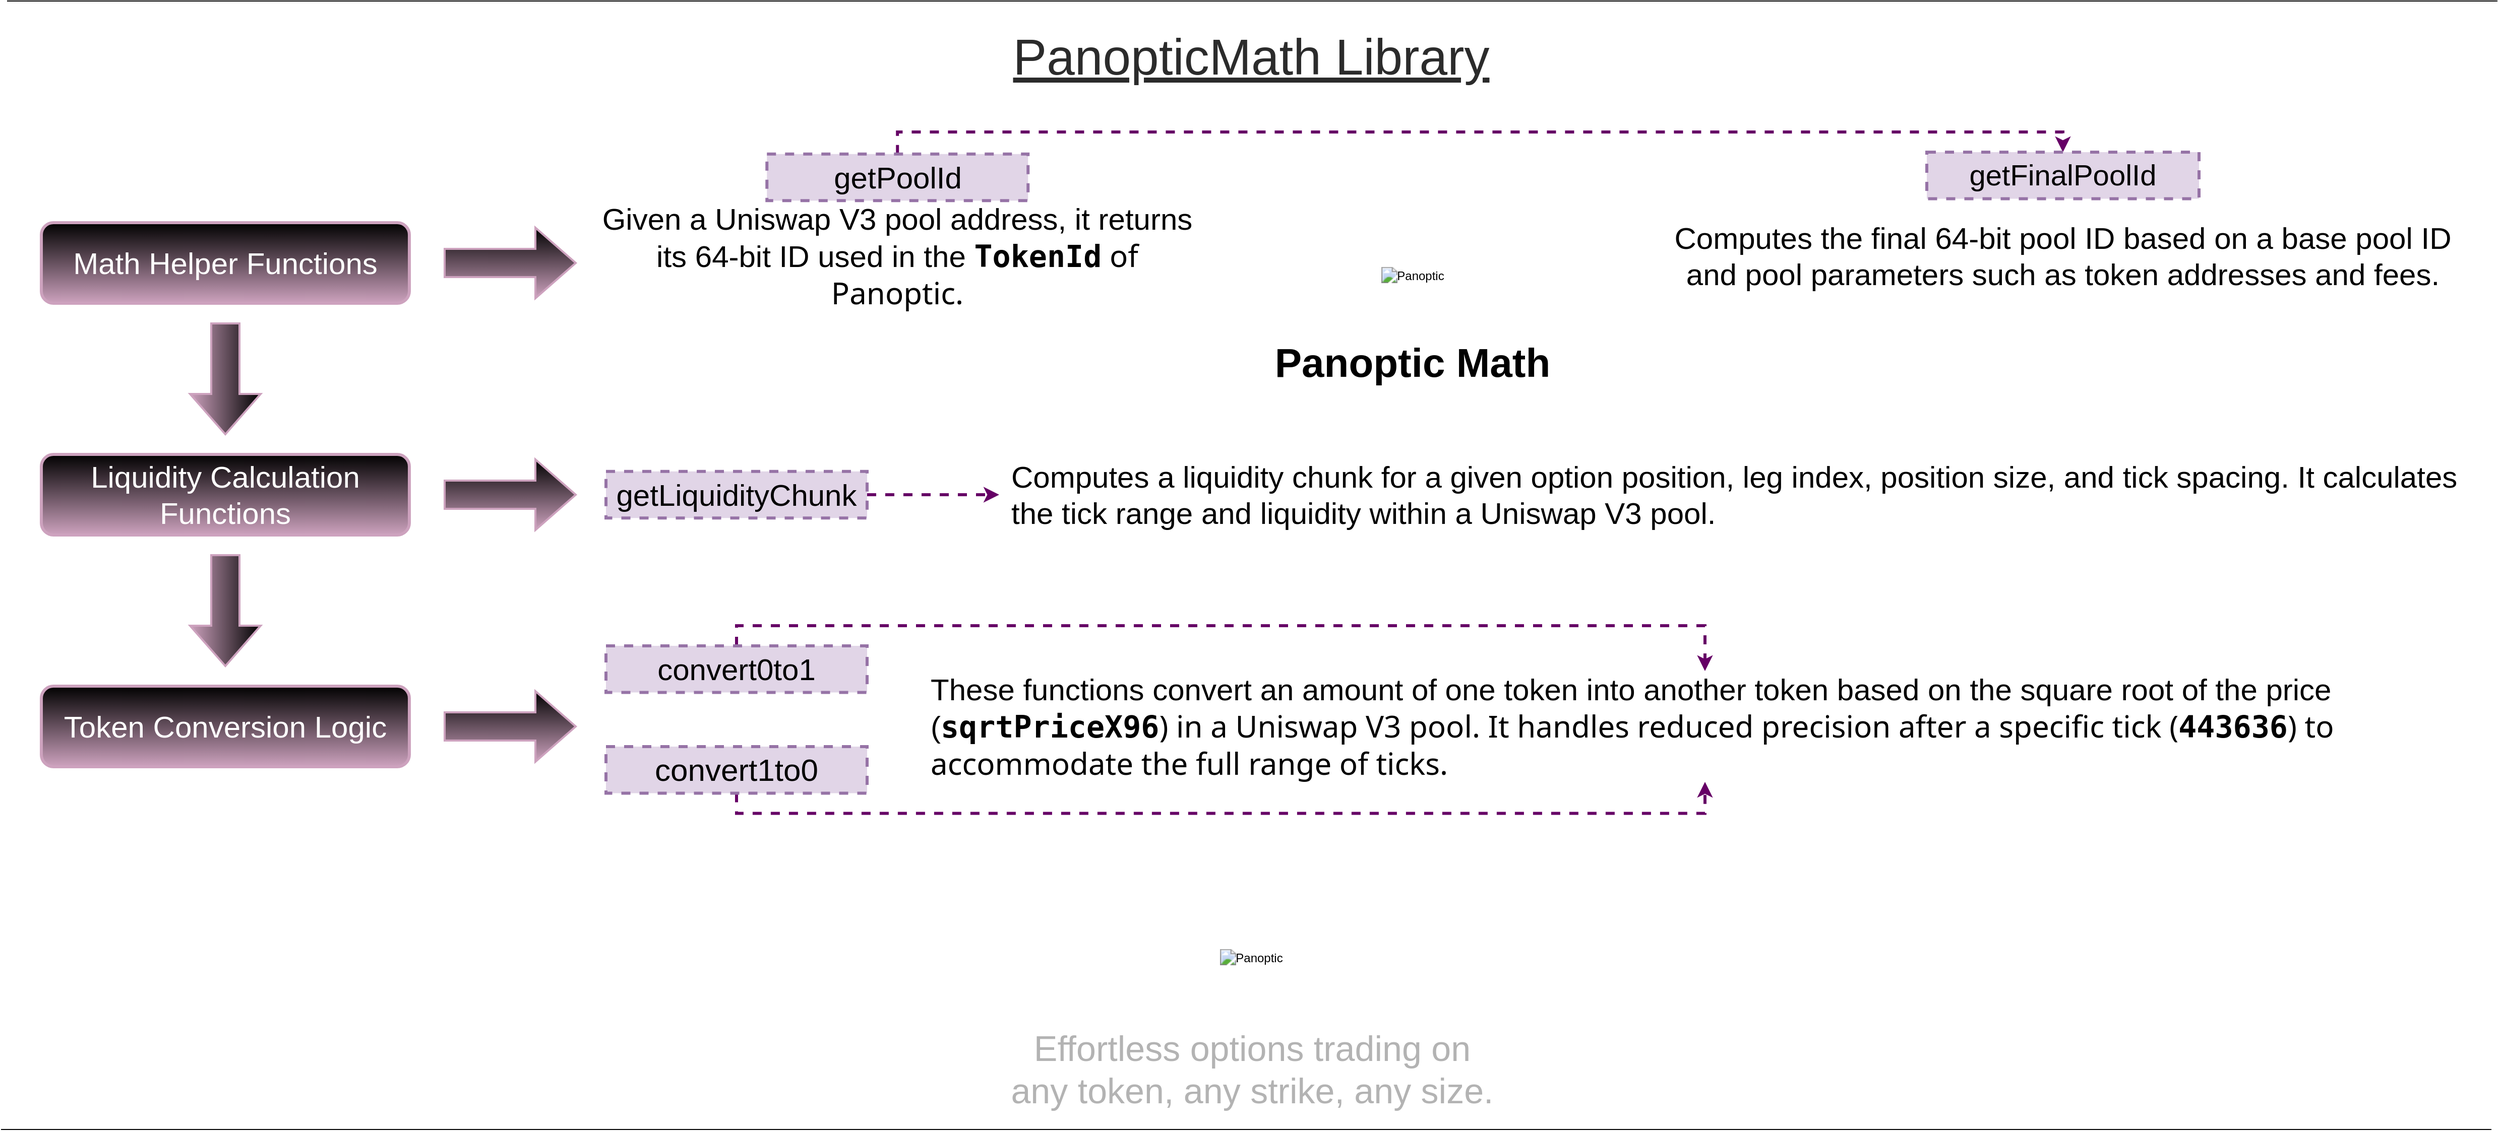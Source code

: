 <mxfile version="22.1.4" type="github">
  <diagram name="Página-1" id="RUMpiztHQp5-wmgeoceu">
    <mxGraphModel dx="3353" dy="1447" grid="1" gridSize="10" guides="1" tooltips="1" connect="1" arrows="1" fold="1" page="1" pageScale="1" pageWidth="827" pageHeight="1169" math="0" shadow="0">
      <root>
        <mxCell id="0" />
        <mxCell id="1" parent="0" />
        <mxCell id="-5qn54PH58xvQLjcYl3t-2" value="&lt;div style=&quot;&quot;&gt;&lt;div style=&quot;line-height: 19px;&quot;&gt;&lt;img alt=&quot;Panoptic&quot; src=&quot;https://code4rena.com/_next/image?url=https%3A%2F%2Fstorage.googleapis.com%2Fcdn-c4-uploads-v0%2Fuploads%2Fve7mSg8Pcp2.0&amp;amp;w=256&amp;amp;q=75&quot;&gt;&lt;br&gt;&lt;/div&gt;&lt;/div&gt;" style="text;html=1;strokeColor=none;fillColor=none;align=center;verticalAlign=middle;whiteSpace=wrap;rounded=0;" vertex="1" parent="1">
          <mxGeometry x="1110.12" y="860.0" width="260" height="260" as="geometry" />
        </mxCell>
        <mxCell id="-5qn54PH58xvQLjcYl3t-3" value="&lt;font color=&quot;#b3b3b3&quot; style=&quot;font-size: 35px;&quot;&gt;Effortless options trading on any token, any strike, any size.&lt;/font&gt;" style="text;html=1;strokeColor=none;fillColor=none;align=center;verticalAlign=middle;whiteSpace=wrap;rounded=0;fontSize=11;fontFamily=Helvetica;fontColor=default;" vertex="1" parent="1">
          <mxGeometry x="999" y="1060" width="484" height="80" as="geometry" />
        </mxCell>
        <mxCell id="-5qn54PH58xvQLjcYl3t-4" value="&lt;font style=&quot;font-size: 30px;&quot;&gt;Math Helper Functions&lt;/font&gt;" style="text;html=1;strokeColor=#CDA2BE;fillColor=#000000;align=center;verticalAlign=middle;whiteSpace=wrap;rounded=1;gradientColor=#CDA2BE;strokeWidth=3;perimeterSpacing=2;shadow=0;dashed=0;fontColor=#FFFFFF;" vertex="1" parent="1">
          <mxGeometry x="40" y="260" width="365" height="80" as="geometry" />
        </mxCell>
        <mxCell id="-5qn54PH58xvQLjcYl3t-5" value="" style="html=1;shadow=0;dashed=0;align=center;verticalAlign=middle;shape=mxgraph.arrows2.arrow;dy=0.6;dx=40;direction=east;notch=0;rounded=1;fontFamily=Helvetica;fontSize=12;fontColor=#FFFFFF;fillColor=#000000;gradientColor=#CDA2BE;strokeColor=#CDA2BE;strokeWidth=2;" vertex="1" parent="1">
          <mxGeometry x="440" y="265" width="130" height="70" as="geometry" />
        </mxCell>
        <mxCell id="-5qn54PH58xvQLjcYl3t-11" value="&lt;font style=&quot;&quot;&gt;&lt;font style=&quot;font-size: 50px;&quot;&gt;&lt;u&gt;PanopticMath&lt;/u&gt;&lt;/font&gt;&lt;font size=&quot;1&quot; style=&quot;&quot;&gt;&lt;u style=&quot;font-size: 50px;&quot;&gt;&amp;nbsp;Library&lt;/u&gt;&lt;/font&gt;&lt;br&gt;&lt;/font&gt;" style="text;html=1;strokeColor=none;fillColor=none;align=center;verticalAlign=middle;whiteSpace=wrap;rounded=0;fontColor=#2B2B2B;" vertex="1" parent="1">
          <mxGeometry x="986" y="60" width="508.25" height="70" as="geometry" />
        </mxCell>
        <mxCell id="-5qn54PH58xvQLjcYl3t-22" value="" style="html=1;shadow=0;dashed=0;align=center;verticalAlign=middle;shape=mxgraph.arrows2.arrow;dy=0.6;dx=40;direction=south;notch=0;rounded=1;fontFamily=Helvetica;fontSize=12;fontColor=#FFFFFF;fillColor=#000000;gradientColor=#CDA2BE;strokeColor=#CDA2BE;strokeWidth=2;" vertex="1" parent="1">
          <mxGeometry x="187.5" y="360" width="70" height="110" as="geometry" />
        </mxCell>
        <mxCell id="-5qn54PH58xvQLjcYl3t-23" value="&lt;font style=&quot;font-size: 30px;&quot;&gt;Liquidity Calculation Functions&lt;/font&gt;" style="text;html=1;strokeColor=#CDA2BE;fillColor=#000000;align=center;verticalAlign=middle;whiteSpace=wrap;rounded=1;gradientColor=#CDA2BE;strokeWidth=3;perimeterSpacing=2;shadow=0;dashed=0;fontColor=#FFFFFF;" vertex="1" parent="1">
          <mxGeometry x="40" y="490" width="365" height="80" as="geometry" />
        </mxCell>
        <mxCell id="-5qn54PH58xvQLjcYl3t-107" value="" style="endArrow=none;html=1;rounded=0;" edge="1" parent="1">
          <mxGeometry relative="1" as="geometry">
            <mxPoint y="1160" as="sourcePoint" />
            <mxPoint x="2470" y="1160" as="targetPoint" />
          </mxGeometry>
        </mxCell>
        <mxCell id="-5qn54PH58xvQLjcYl3t-108" value="" style="resizable=0;html=1;whiteSpace=wrap;align=right;verticalAlign=bottom;" connectable="0" vertex="1" parent="-5qn54PH58xvQLjcYl3t-107">
          <mxGeometry x="1" relative="1" as="geometry" />
        </mxCell>
        <mxCell id="-5qn54PH58xvQLjcYl3t-109" value="" style="endArrow=none;html=1;rounded=0;" edge="1" parent="1">
          <mxGeometry relative="1" as="geometry">
            <mxPoint x="6" y="40" as="sourcePoint" />
            <mxPoint x="2476" y="40" as="targetPoint" />
          </mxGeometry>
        </mxCell>
        <mxCell id="-5qn54PH58xvQLjcYl3t-110" value="" style="resizable=0;html=1;whiteSpace=wrap;align=right;verticalAlign=bottom;" connectable="0" vertex="1" parent="-5qn54PH58xvQLjcYl3t-109">
          <mxGeometry x="1" relative="1" as="geometry" />
        </mxCell>
        <mxCell id="-5qn54PH58xvQLjcYl3t-184" value="" style="html=1;shadow=0;dashed=0;align=center;verticalAlign=middle;shape=mxgraph.arrows2.arrow;dy=0.6;dx=40;direction=east;notch=0;rounded=1;fontFamily=Helvetica;fontSize=12;fontColor=#FFFFFF;fillColor=#000000;gradientColor=#CDA2BE;strokeColor=#CDA2BE;strokeWidth=2;" vertex="1" parent="1">
          <mxGeometry x="440" y="495" width="130" height="70" as="geometry" />
        </mxCell>
        <mxCell id="-5qn54PH58xvQLjcYl3t-392" style="edgeStyle=orthogonalEdgeStyle;shape=connector;rounded=0;orthogonalLoop=1;jettySize=auto;html=1;exitX=0.5;exitY=0;exitDx=0;exitDy=0;entryX=0.5;entryY=0;entryDx=0;entryDy=0;dashed=1;labelBackgroundColor=default;strokeColor=#660066;strokeWidth=3;align=center;verticalAlign=middle;fontFamily=Helvetica;fontSize=11;fontColor=default;endArrow=classic;" edge="1" parent="1" source="-5qn54PH58xvQLjcYl3t-327" target="-5qn54PH58xvQLjcYl3t-377">
          <mxGeometry relative="1" as="geometry" />
        </mxCell>
        <mxCell id="-5qn54PH58xvQLjcYl3t-327" value="&lt;div style=&quot;&quot;&gt;&lt;font style=&quot;font-size: 30px;&quot;&gt;getPoolId&lt;/font&gt;&lt;br&gt;&lt;/div&gt;" style="rounded=0;whiteSpace=wrap;html=1;fontFamily=Helvetica;fontSize=11;fontColor=default;gradientColor=none;fillColor=#e1d5e7;align=center;dashed=1;strokeWidth=3;strokeColor=#9673a6;" vertex="1" parent="1">
          <mxGeometry x="759.63" y="191.88" width="259" height="46.25" as="geometry" />
        </mxCell>
        <mxCell id="-5qn54PH58xvQLjcYl3t-328" value="&lt;font style=&quot;font-size: 30px;&quot;&gt; Given a Uniswap V3 pool address, it returns its 64-bit ID used in the &lt;code style=&quot;border: 0px solid rgb(217, 217, 227); box-sizing: border-box; --tw-border-spacing-x: 0; --tw-border-spacing-y: 0; --tw-translate-x: 0; --tw-translate-y: 0; --tw-rotate: 0; --tw-skew-x: 0; --tw-skew-y: 0; --tw-scale-x: 1; --tw-scale-y: 1; --tw-pan-x: ; --tw-pan-y: ; --tw-pinch-zoom: ; --tw-scroll-snap-strictness: proximity; --tw-gradient-from-position: ; --tw-gradient-via-position: ; --tw-gradient-to-position: ; --tw-ordinal: ; --tw-slashed-zero: ; --tw-numeric-figure: ; --tw-numeric-spacing: ; --tw-numeric-fraction: ; --tw-ring-inset: ; --tw-ring-offset-width: 0px; --tw-ring-offset-color: #fff; --tw-ring-color: rgba(69,89,164,.5); --tw-ring-offset-shadow: 0 0 transparent; --tw-ring-shadow: 0 0 transparent; --tw-shadow: 0 0 transparent; --tw-shadow-colored: 0 0 transparent; --tw-blur: ; --tw-brightness: ; --tw-contrast: ; --tw-grayscale: ; --tw-hue-rotate: ; --tw-invert: ; --tw-saturate: ; --tw-sepia: ; --tw-drop-shadow: ; --tw-backdrop-blur: ; --tw-backdrop-brightness: ; --tw-backdrop-contrast: ; --tw-backdrop-grayscale: ; --tw-backdrop-hue-rotate: ; --tw-backdrop-invert: ; --tw-backdrop-opacity: ; --tw-backdrop-saturate: ; --tw-backdrop-sepia: ; font-weight: 600; text-align: left; font-family: &amp;quot;Söhne Mono&amp;quot;, Monaco, &amp;quot;Andale Mono&amp;quot;, &amp;quot;Ubuntu Mono&amp;quot;, monospace !important;&quot;&gt;TokenId&lt;/code&gt;&lt;span style=&quot;font-family: Söhne, ui-sans-serif, system-ui, -apple-system, &amp;quot;Segoe UI&amp;quot;, Roboto, Ubuntu, Cantarell, &amp;quot;Noto Sans&amp;quot;, sans-serif, &amp;quot;Helvetica Neue&amp;quot;, Arial, &amp;quot;Apple Color Emoji&amp;quot;, &amp;quot;Segoe UI Emoji&amp;quot;, &amp;quot;Segoe UI Symbol&amp;quot;, &amp;quot;Noto Color Emoji&amp;quot;; text-align: left;&quot;&gt; of Panoptic.&lt;/span&gt;&lt;/font&gt;" style="text;html=1;strokeColor=none;fillColor=none;align=center;verticalAlign=middle;whiteSpace=wrap;rounded=0;fontSize=11;fontFamily=Helvetica;fontColor=default;" vertex="1" parent="1">
          <mxGeometry x="580" y="238.13" width="618.25" height="110" as="geometry" />
        </mxCell>
        <mxCell id="-5qn54PH58xvQLjcYl3t-353" style="edgeStyle=orthogonalEdgeStyle;shape=connector;rounded=0;orthogonalLoop=1;jettySize=auto;html=1;exitX=1;exitY=0.5;exitDx=0;exitDy=0;entryX=0.5;entryY=1;entryDx=0;entryDy=0;dashed=1;labelBackgroundColor=default;strokeColor=#660066;strokeWidth=3;align=center;verticalAlign=middle;fontFamily=Helvetica;fontSize=11;fontColor=default;endArrow=classic;" edge="1" parent="1" target="-5qn54PH58xvQLjcYl3t-349">
          <mxGeometry relative="1" as="geometry">
            <mxPoint x="1347.25" y="213.125" as="sourcePoint" />
          </mxGeometry>
        </mxCell>
        <mxCell id="-5qn54PH58xvQLjcYl3t-354" style="edgeStyle=orthogonalEdgeStyle;shape=connector;rounded=0;orthogonalLoop=1;jettySize=auto;html=1;exitX=1;exitY=0.5;exitDx=0;exitDy=0;entryX=0.5;entryY=1;entryDx=0;entryDy=0;dashed=1;labelBackgroundColor=default;strokeColor=#660066;strokeWidth=3;align=center;verticalAlign=middle;fontFamily=Helvetica;fontSize=11;fontColor=default;endArrow=classic;" edge="1" parent="1" target="-5qn54PH58xvQLjcYl3t-350">
          <mxGeometry relative="1" as="geometry">
            <mxPoint x="1790.39" y="213.125" as="sourcePoint" />
          </mxGeometry>
        </mxCell>
        <mxCell id="-5qn54PH58xvQLjcYl3t-362" value="" style="html=1;shadow=0;dashed=0;align=center;verticalAlign=middle;shape=mxgraph.arrows2.arrow;dy=0.6;dx=40;direction=south;notch=0;rounded=1;fontFamily=Helvetica;fontSize=12;fontColor=#FFFFFF;fillColor=#000000;gradientColor=#CDA2BE;strokeColor=#CDA2BE;strokeWidth=2;" vertex="1" parent="1">
          <mxGeometry x="187.5" y="590" width="70" height="110" as="geometry" />
        </mxCell>
        <mxCell id="-5qn54PH58xvQLjcYl3t-363" value="&lt;font style=&quot;font-size: 30px;&quot;&gt;Token Conversion Logic&lt;/font&gt;" style="text;html=1;strokeColor=#CDA2BE;fillColor=#000000;align=center;verticalAlign=middle;whiteSpace=wrap;rounded=1;gradientColor=#CDA2BE;strokeWidth=3;perimeterSpacing=2;shadow=0;dashed=0;fontColor=#FFFFFF;" vertex="1" parent="1">
          <mxGeometry x="40" y="720" width="365" height="80" as="geometry" />
        </mxCell>
        <mxCell id="-5qn54PH58xvQLjcYl3t-364" value="" style="html=1;shadow=0;dashed=0;align=center;verticalAlign=middle;shape=mxgraph.arrows2.arrow;dy=0.6;dx=40;direction=east;notch=0;rounded=1;fontFamily=Helvetica;fontSize=12;fontColor=#FFFFFF;fillColor=#000000;gradientColor=#CDA2BE;strokeColor=#CDA2BE;strokeWidth=2;" vertex="1" parent="1">
          <mxGeometry x="440" y="725" width="130" height="70" as="geometry" />
        </mxCell>
        <mxCell id="-5qn54PH58xvQLjcYl3t-377" value="&lt;div style=&quot;&quot;&gt;&lt;font style=&quot;font-size: 29px;&quot;&gt;getFinalPoolId&lt;/font&gt;&lt;br&gt;&lt;/div&gt;" style="rounded=0;whiteSpace=wrap;html=1;fontFamily=Helvetica;fontSize=11;fontColor=default;gradientColor=none;fillColor=#e1d5e7;align=center;dashed=1;strokeWidth=3;strokeColor=#9673a6;" vertex="1" parent="1">
          <mxGeometry x="1910" y="190" width="270" height="46.25" as="geometry" />
        </mxCell>
        <mxCell id="-5qn54PH58xvQLjcYl3t-378" value="&lt;font style=&quot;font-size: 30px;&quot;&gt; Computes the final 64-bit pool ID based on a base pool ID and pool parameters such as token addresses and fees.&lt;/font&gt;" style="text;html=1;strokeColor=none;fillColor=none;align=center;verticalAlign=middle;whiteSpace=wrap;rounded=0;fontSize=11;fontFamily=Helvetica;fontColor=default;" vertex="1" parent="1">
          <mxGeometry x="1650" y="246.25" width="790" height="93.75" as="geometry" />
        </mxCell>
        <mxCell id="-5qn54PH58xvQLjcYl3t-390" style="edgeStyle=orthogonalEdgeStyle;shape=connector;rounded=0;orthogonalLoop=1;jettySize=auto;html=1;exitX=0.5;exitY=0;exitDx=0;exitDy=0;entryX=0.5;entryY=0;entryDx=0;entryDy=0;dashed=1;labelBackgroundColor=default;strokeColor=#660066;strokeWidth=3;align=center;verticalAlign=middle;fontFamily=Helvetica;fontSize=11;fontColor=default;endArrow=classic;" edge="1" parent="1" target="-5qn54PH58xvQLjcYl3t-385">
          <mxGeometry relative="1" as="geometry">
            <mxPoint x="770" y="423.75" as="sourcePoint" />
          </mxGeometry>
        </mxCell>
        <mxCell id="-5qn54PH58xvQLjcYl3t-414" value="&lt;div style=&quot;&quot;&gt;&lt;div style=&quot;line-height: 19px;&quot;&gt;&lt;img alt=&quot;Panoptic&quot; src=&quot;https://code4rena.com/_next/image?url=https%3A%2F%2Fstorage.googleapis.com%2Fcdn-c4-uploads-v0%2Fuploads%2Fve7mSg8Pcp2.0&amp;amp;w=256&amp;amp;q=75&quot;&gt;&lt;br&gt;&lt;/div&gt;&lt;/div&gt;" style="text;html=1;strokeColor=none;fillColor=none;align=center;verticalAlign=middle;whiteSpace=wrap;rounded=0;" vertex="1" parent="1">
          <mxGeometry x="1270" y="183.13" width="260" height="260" as="geometry" />
        </mxCell>
        <mxCell id="-5qn54PH58xvQLjcYl3t-415" value="&lt;h2&gt;&lt;font style=&quot;font-size: 40px;&quot;&gt;Panoptic Math&lt;/font&gt;&lt;/h2&gt;" style="text;html=1;strokeColor=none;fillColor=none;align=center;verticalAlign=middle;whiteSpace=wrap;rounded=0;fontSize=11;fontFamily=Helvetica;fontColor=default;" vertex="1" parent="1">
          <mxGeometry x="1255" y="360" width="290" height="76.87" as="geometry" />
        </mxCell>
        <mxCell id="-5qn54PH58xvQLjcYl3t-419" style="edgeStyle=orthogonalEdgeStyle;shape=connector;rounded=0;orthogonalLoop=1;jettySize=auto;html=1;exitX=1;exitY=0.5;exitDx=0;exitDy=0;dashed=1;labelBackgroundColor=default;strokeColor=#660066;strokeWidth=3;align=center;verticalAlign=middle;fontFamily=Helvetica;fontSize=11;fontColor=default;endArrow=classic;" edge="1" parent="1" source="-5qn54PH58xvQLjcYl3t-418">
          <mxGeometry relative="1" as="geometry">
            <mxPoint x="990" y="530" as="targetPoint" />
          </mxGeometry>
        </mxCell>
        <mxCell id="-5qn54PH58xvQLjcYl3t-418" value="&lt;div style=&quot;&quot;&gt;&lt;font style=&quot;font-size: 30px;&quot;&gt;getLiquidityChunk&lt;/font&gt;&lt;br&gt;&lt;/div&gt;" style="rounded=0;whiteSpace=wrap;html=1;fontFamily=Helvetica;fontSize=11;fontColor=default;gradientColor=none;fillColor=#e1d5e7;align=center;dashed=1;strokeWidth=3;strokeColor=#9673a6;" vertex="1" parent="1">
          <mxGeometry x="600" y="506.87" width="259" height="46.25" as="geometry" />
        </mxCell>
        <mxCell id="-5qn54PH58xvQLjcYl3t-420" value="&lt;font style=&quot;font-size: 30px;&quot;&gt;Computes a liquidity chunk for a given option position, leg index, position size, and tick spacing. It calculates the tick range and liquidity within a Uniswap V3 pool.&lt;/font&gt;" style="text;html=1;strokeColor=none;fillColor=none;align=left;verticalAlign=middle;whiteSpace=wrap;rounded=0;fontSize=11;fontFamily=Helvetica;fontColor=default;" vertex="1" parent="1">
          <mxGeometry x="1000" y="475" width="1440" height="110" as="geometry" />
        </mxCell>
        <mxCell id="-5qn54PH58xvQLjcYl3t-424" style="edgeStyle=orthogonalEdgeStyle;shape=connector;rounded=0;orthogonalLoop=1;jettySize=auto;html=1;exitX=0.5;exitY=0;exitDx=0;exitDy=0;entryX=0.5;entryY=0;entryDx=0;entryDy=0;dashed=1;labelBackgroundColor=default;strokeColor=#660066;strokeWidth=3;align=center;verticalAlign=middle;fontFamily=Helvetica;fontSize=11;fontColor=default;endArrow=classic;" edge="1" parent="1" source="-5qn54PH58xvQLjcYl3t-421" target="-5qn54PH58xvQLjcYl3t-423">
          <mxGeometry relative="1" as="geometry" />
        </mxCell>
        <mxCell id="-5qn54PH58xvQLjcYl3t-421" value="&lt;div style=&quot;&quot;&gt;&lt;font style=&quot;font-size: 30px;&quot;&gt;convert0to1&lt;/font&gt;&lt;br&gt;&lt;/div&gt;" style="rounded=0;whiteSpace=wrap;html=1;fontFamily=Helvetica;fontSize=11;fontColor=default;gradientColor=none;fillColor=#e1d5e7;align=center;dashed=1;strokeWidth=3;strokeColor=#9673a6;" vertex="1" parent="1">
          <mxGeometry x="600" y="680" width="259" height="46.25" as="geometry" />
        </mxCell>
        <mxCell id="-5qn54PH58xvQLjcYl3t-425" style="edgeStyle=orthogonalEdgeStyle;shape=connector;rounded=0;orthogonalLoop=1;jettySize=auto;html=1;exitX=0.5;exitY=1;exitDx=0;exitDy=0;entryX=0.5;entryY=1;entryDx=0;entryDy=0;dashed=1;labelBackgroundColor=default;strokeColor=#660066;strokeWidth=3;align=center;verticalAlign=middle;fontFamily=Helvetica;fontSize=11;fontColor=default;endArrow=classic;" edge="1" parent="1" source="-5qn54PH58xvQLjcYl3t-422" target="-5qn54PH58xvQLjcYl3t-423">
          <mxGeometry relative="1" as="geometry" />
        </mxCell>
        <mxCell id="-5qn54PH58xvQLjcYl3t-422" value="&lt;div style=&quot;&quot;&gt;&lt;font style=&quot;font-size: 31px;&quot;&gt;convert1to0&lt;/font&gt;&lt;br&gt;&lt;/div&gt;" style="rounded=0;whiteSpace=wrap;html=1;fontFamily=Helvetica;fontSize=11;fontColor=default;gradientColor=none;fillColor=#e1d5e7;align=center;dashed=1;strokeWidth=3;strokeColor=#9673a6;" vertex="1" parent="1">
          <mxGeometry x="600" y="780" width="259" height="46.25" as="geometry" />
        </mxCell>
        <mxCell id="-5qn54PH58xvQLjcYl3t-423" value="&lt;font style=&quot;font-size: 30px;&quot;&gt;These functions convert an amount of one token into another token based on the square root of the price (&lt;code style=&quot;border: 0px solid rgb(217, 217, 227); box-sizing: border-box; --tw-border-spacing-x: 0; --tw-border-spacing-y: 0; --tw-translate-x: 0; --tw-translate-y: 0; --tw-rotate: 0; --tw-skew-x: 0; --tw-skew-y: 0; --tw-scale-x: 1; --tw-scale-y: 1; --tw-pan-x: ; --tw-pan-y: ; --tw-pinch-zoom: ; --tw-scroll-snap-strictness: proximity; --tw-gradient-from-position: ; --tw-gradient-via-position: ; --tw-gradient-to-position: ; --tw-ordinal: ; --tw-slashed-zero: ; --tw-numeric-figure: ; --tw-numeric-spacing: ; --tw-numeric-fraction: ; --tw-ring-inset: ; --tw-ring-offset-width: 0px; --tw-ring-offset-color: #fff; --tw-ring-color: rgba(69,89,164,.5); --tw-ring-offset-shadow: 0 0 transparent; --tw-ring-shadow: 0 0 transparent; --tw-shadow: 0 0 transparent; --tw-shadow-colored: 0 0 transparent; --tw-blur: ; --tw-brightness: ; --tw-contrast: ; --tw-grayscale: ; --tw-hue-rotate: ; --tw-invert: ; --tw-saturate: ; --tw-sepia: ; --tw-drop-shadow: ; --tw-backdrop-blur: ; --tw-backdrop-brightness: ; --tw-backdrop-contrast: ; --tw-backdrop-grayscale: ; --tw-backdrop-hue-rotate: ; --tw-backdrop-invert: ; --tw-backdrop-opacity: ; --tw-backdrop-saturate: ; --tw-backdrop-sepia: ; font-weight: 600; font-family: &amp;quot;Söhne Mono&amp;quot;, Monaco, &amp;quot;Andale Mono&amp;quot;, &amp;quot;Ubuntu Mono&amp;quot;, monospace !important;&quot;&gt;sqrtPriceX96&lt;/code&gt;&lt;span style=&quot;font-family: Söhne, ui-sans-serif, system-ui, -apple-system, &amp;quot;Segoe UI&amp;quot;, Roboto, Ubuntu, Cantarell, &amp;quot;Noto Sans&amp;quot;, sans-serif, &amp;quot;Helvetica Neue&amp;quot;, Arial, &amp;quot;Apple Color Emoji&amp;quot;, &amp;quot;Segoe UI Emoji&amp;quot;, &amp;quot;Segoe UI Symbol&amp;quot;, &amp;quot;Noto Color Emoji&amp;quot;;&quot;&gt;) in a Uniswap V3 pool. It handles reduced precision after a specific tick (&lt;/span&gt;&lt;code style=&quot;border: 0px solid rgb(217, 217, 227); box-sizing: border-box; --tw-border-spacing-x: 0; --tw-border-spacing-y: 0; --tw-translate-x: 0; --tw-translate-y: 0; --tw-rotate: 0; --tw-skew-x: 0; --tw-skew-y: 0; --tw-scale-x: 1; --tw-scale-y: 1; --tw-pan-x: ; --tw-pan-y: ; --tw-pinch-zoom: ; --tw-scroll-snap-strictness: proximity; --tw-gradient-from-position: ; --tw-gradient-via-position: ; --tw-gradient-to-position: ; --tw-ordinal: ; --tw-slashed-zero: ; --tw-numeric-figure: ; --tw-numeric-spacing: ; --tw-numeric-fraction: ; --tw-ring-inset: ; --tw-ring-offset-width: 0px; --tw-ring-offset-color: #fff; --tw-ring-color: rgba(69,89,164,.5); --tw-ring-offset-shadow: 0 0 transparent; --tw-ring-shadow: 0 0 transparent; --tw-shadow: 0 0 transparent; --tw-shadow-colored: 0 0 transparent; --tw-blur: ; --tw-brightness: ; --tw-contrast: ; --tw-grayscale: ; --tw-hue-rotate: ; --tw-invert: ; --tw-saturate: ; --tw-sepia: ; --tw-drop-shadow: ; --tw-backdrop-blur: ; --tw-backdrop-brightness: ; --tw-backdrop-contrast: ; --tw-backdrop-grayscale: ; --tw-backdrop-hue-rotate: ; --tw-backdrop-invert: ; --tw-backdrop-opacity: ; --tw-backdrop-saturate: ; --tw-backdrop-sepia: ; font-weight: 600; font-family: &amp;quot;Söhne Mono&amp;quot;, Monaco, &amp;quot;Andale Mono&amp;quot;, &amp;quot;Ubuntu Mono&amp;quot;, monospace !important;&quot;&gt;443636&lt;/code&gt;&lt;span style=&quot;font-family: Söhne, ui-sans-serif, system-ui, -apple-system, &amp;quot;Segoe UI&amp;quot;, Roboto, Ubuntu, Cantarell, &amp;quot;Noto Sans&amp;quot;, sans-serif, &amp;quot;Helvetica Neue&amp;quot;, Arial, &amp;quot;Apple Color Emoji&amp;quot;, &amp;quot;Segoe UI Emoji&amp;quot;, &amp;quot;Segoe UI Symbol&amp;quot;, &amp;quot;Noto Color Emoji&amp;quot;;&quot;&gt;) to accommodate the full range of ticks.&lt;/span&gt;&lt;/font&gt;" style="text;html=1;strokeColor=none;fillColor=none;align=left;verticalAlign=middle;whiteSpace=wrap;rounded=0;fontSize=11;fontFamily=Helvetica;fontColor=default;" vertex="1" parent="1">
          <mxGeometry x="920" y="705" width="1540" height="110" as="geometry" />
        </mxCell>
      </root>
    </mxGraphModel>
  </diagram>
</mxfile>

